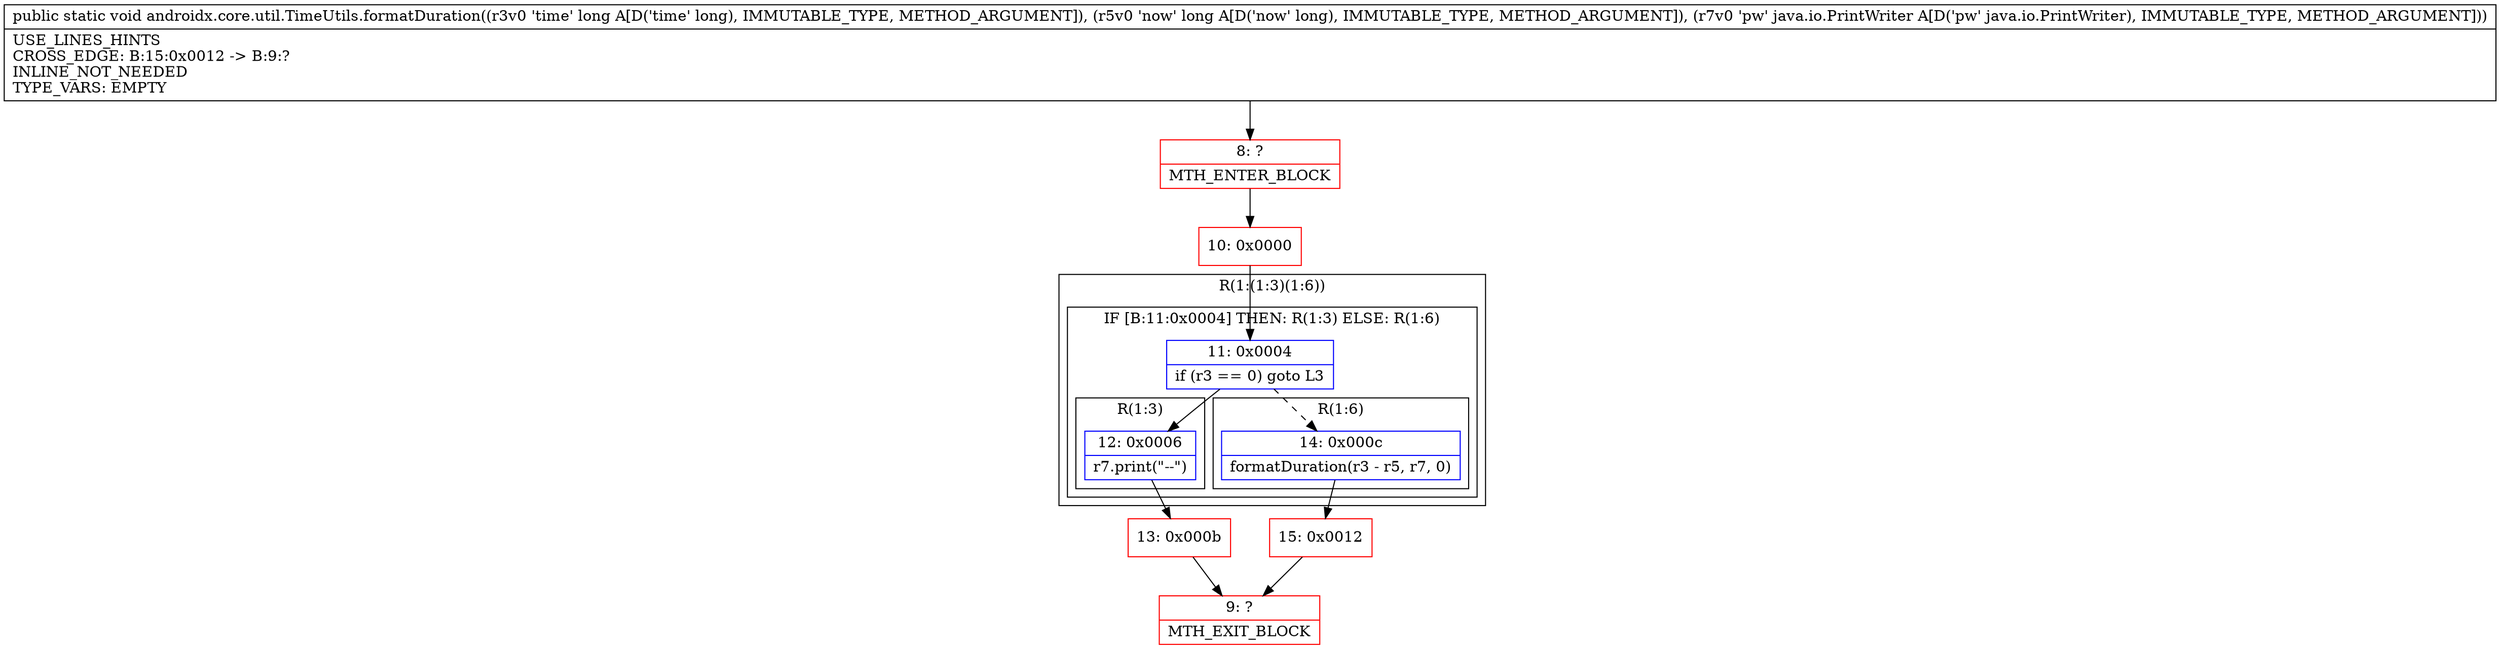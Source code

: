 digraph "CFG forandroidx.core.util.TimeUtils.formatDuration(JJLjava\/io\/PrintWriter;)V" {
subgraph cluster_Region_828712329 {
label = "R(1:(1:3)(1:6))";
node [shape=record,color=blue];
subgraph cluster_IfRegion_1861849778 {
label = "IF [B:11:0x0004] THEN: R(1:3) ELSE: R(1:6)";
node [shape=record,color=blue];
Node_11 [shape=record,label="{11\:\ 0x0004|if (r3 == 0) goto L3\l}"];
subgraph cluster_Region_353169058 {
label = "R(1:3)";
node [shape=record,color=blue];
Node_12 [shape=record,label="{12\:\ 0x0006|r7.print(\"\-\-\")\l}"];
}
subgraph cluster_Region_1667645684 {
label = "R(1:6)";
node [shape=record,color=blue];
Node_14 [shape=record,label="{14\:\ 0x000c|formatDuration(r3 \- r5, r7, 0)\l}"];
}
}
}
Node_8 [shape=record,color=red,label="{8\:\ ?|MTH_ENTER_BLOCK\l}"];
Node_10 [shape=record,color=red,label="{10\:\ 0x0000}"];
Node_13 [shape=record,color=red,label="{13\:\ 0x000b}"];
Node_9 [shape=record,color=red,label="{9\:\ ?|MTH_EXIT_BLOCK\l}"];
Node_15 [shape=record,color=red,label="{15\:\ 0x0012}"];
MethodNode[shape=record,label="{public static void androidx.core.util.TimeUtils.formatDuration((r3v0 'time' long A[D('time' long), IMMUTABLE_TYPE, METHOD_ARGUMENT]), (r5v0 'now' long A[D('now' long), IMMUTABLE_TYPE, METHOD_ARGUMENT]), (r7v0 'pw' java.io.PrintWriter A[D('pw' java.io.PrintWriter), IMMUTABLE_TYPE, METHOD_ARGUMENT]))  | USE_LINES_HINTS\lCROSS_EDGE: B:15:0x0012 \-\> B:9:?\lINLINE_NOT_NEEDED\lTYPE_VARS: EMPTY\l}"];
MethodNode -> Node_8;Node_11 -> Node_12;
Node_11 -> Node_14[style=dashed];
Node_12 -> Node_13;
Node_14 -> Node_15;
Node_8 -> Node_10;
Node_10 -> Node_11;
Node_13 -> Node_9;
Node_15 -> Node_9;
}

